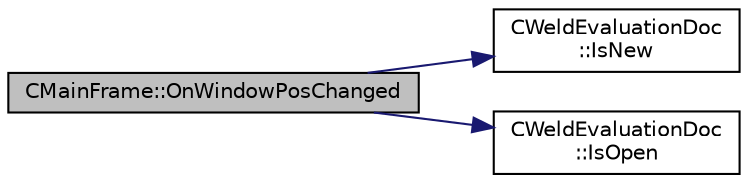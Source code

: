 digraph "CMainFrame::OnWindowPosChanged"
{
 // LATEX_PDF_SIZE
  edge [fontname="Helvetica",fontsize="10",labelfontname="Helvetica",labelfontsize="10"];
  node [fontname="Helvetica",fontsize="10",shape=record];
  rankdir="LR";
  Node1 [label="CMainFrame::OnWindowPosChanged",height=0.2,width=0.4,color="black", fillcolor="grey75", style="filled", fontcolor="black",tooltip="ウインドの位置、サイズが変更された時の処理"];
  Node1 -> Node2 [color="midnightblue",fontsize="10",style="solid",fontname="Helvetica"];
  Node2 [label="CWeldEvaluationDoc\l::IsNew",height=0.2,width=0.4,color="black", fillcolor="white", style="filled",URL="$class_c_weld_evaluation_doc.html#a31cda5ced4a1f67350be5d355ba62c6c",tooltip="プロジェクトの新規判定"];
  Node1 -> Node3 [color="midnightblue",fontsize="10",style="solid",fontname="Helvetica"];
  Node3 [label="CWeldEvaluationDoc\l::IsOpen",height=0.2,width=0.4,color="black", fillcolor="white", style="filled",URL="$class_c_weld_evaluation_doc.html#af0d45ea32d1fc8484f440049e8135fcc",tooltip="プロジェクトのオープン判定"];
}
